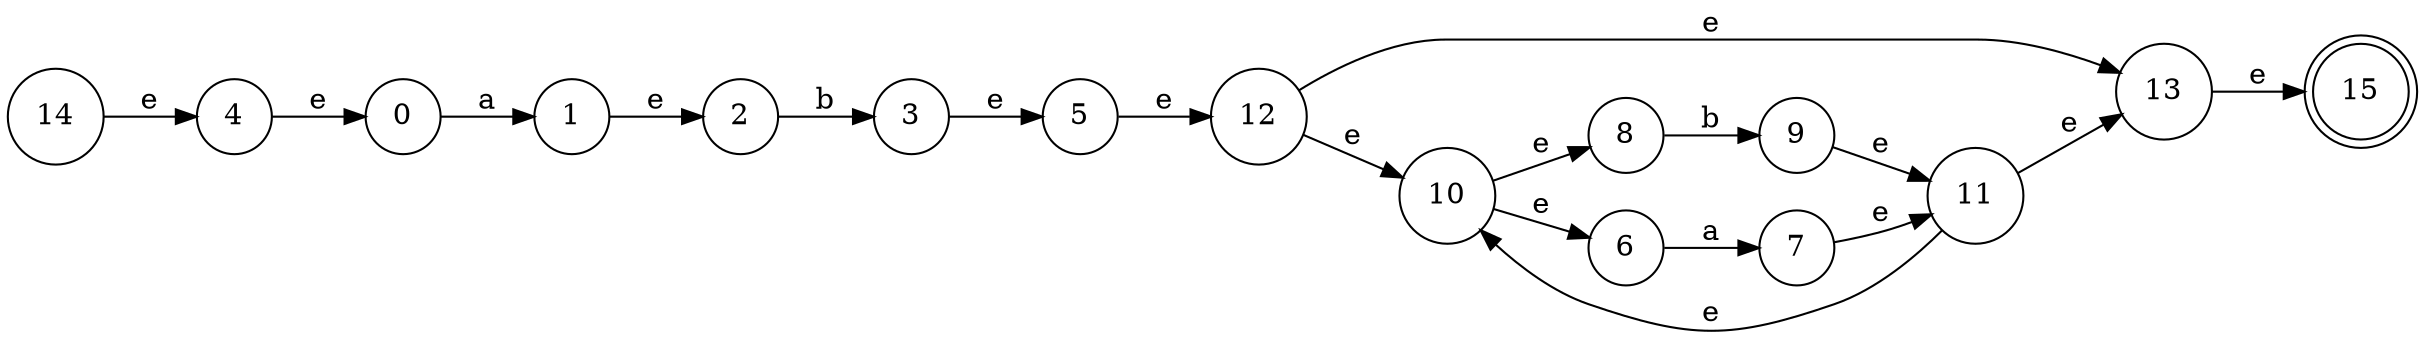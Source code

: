 digraph NFA {
    rankdir=LR;
    node [shape=circle];
    15 [shape=doublecircle]; // isAccepting: 1

    14 -> 4 [label="e"];
    4 -> 0 [label="e"];
    0 -> 1 [label="a"];
    1 -> 2 [label="e"];
    2 -> 3 [label="b"];
    3 -> 5 [label="e"];
    5 -> 12 [label="e"];
    12 -> 13 [label="e"];
    12 -> 10 [label="e"];
    13 -> 15 [label="e"];
    10 -> 8 [label="e"];
    10 -> 6 [label="e"];
    8 -> 9 [label="b"];
    6 -> 7 [label="a"];
    9 -> 11 [label="e"];
    7 -> 11 [label="e"];
    11 -> 13 [label="e"];
    11 -> 10 [label="e"];
}
